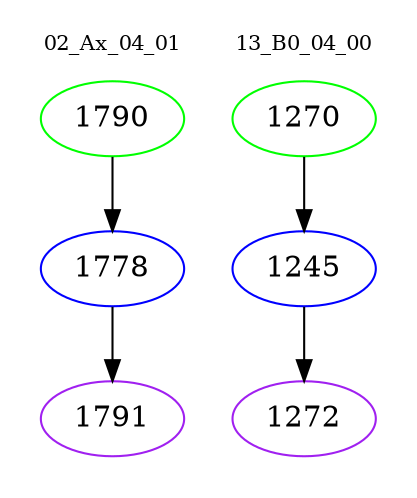 digraph{
subgraph cluster_0 {
color = white
label = "02_Ax_04_01";
fontsize=10;
T0_1790 [label="1790", color="green"]
T0_1790 -> T0_1778 [color="black"]
T0_1778 [label="1778", color="blue"]
T0_1778 -> T0_1791 [color="black"]
T0_1791 [label="1791", color="purple"]
}
subgraph cluster_1 {
color = white
label = "13_B0_04_00";
fontsize=10;
T1_1270 [label="1270", color="green"]
T1_1270 -> T1_1245 [color="black"]
T1_1245 [label="1245", color="blue"]
T1_1245 -> T1_1272 [color="black"]
T1_1272 [label="1272", color="purple"]
}
}
